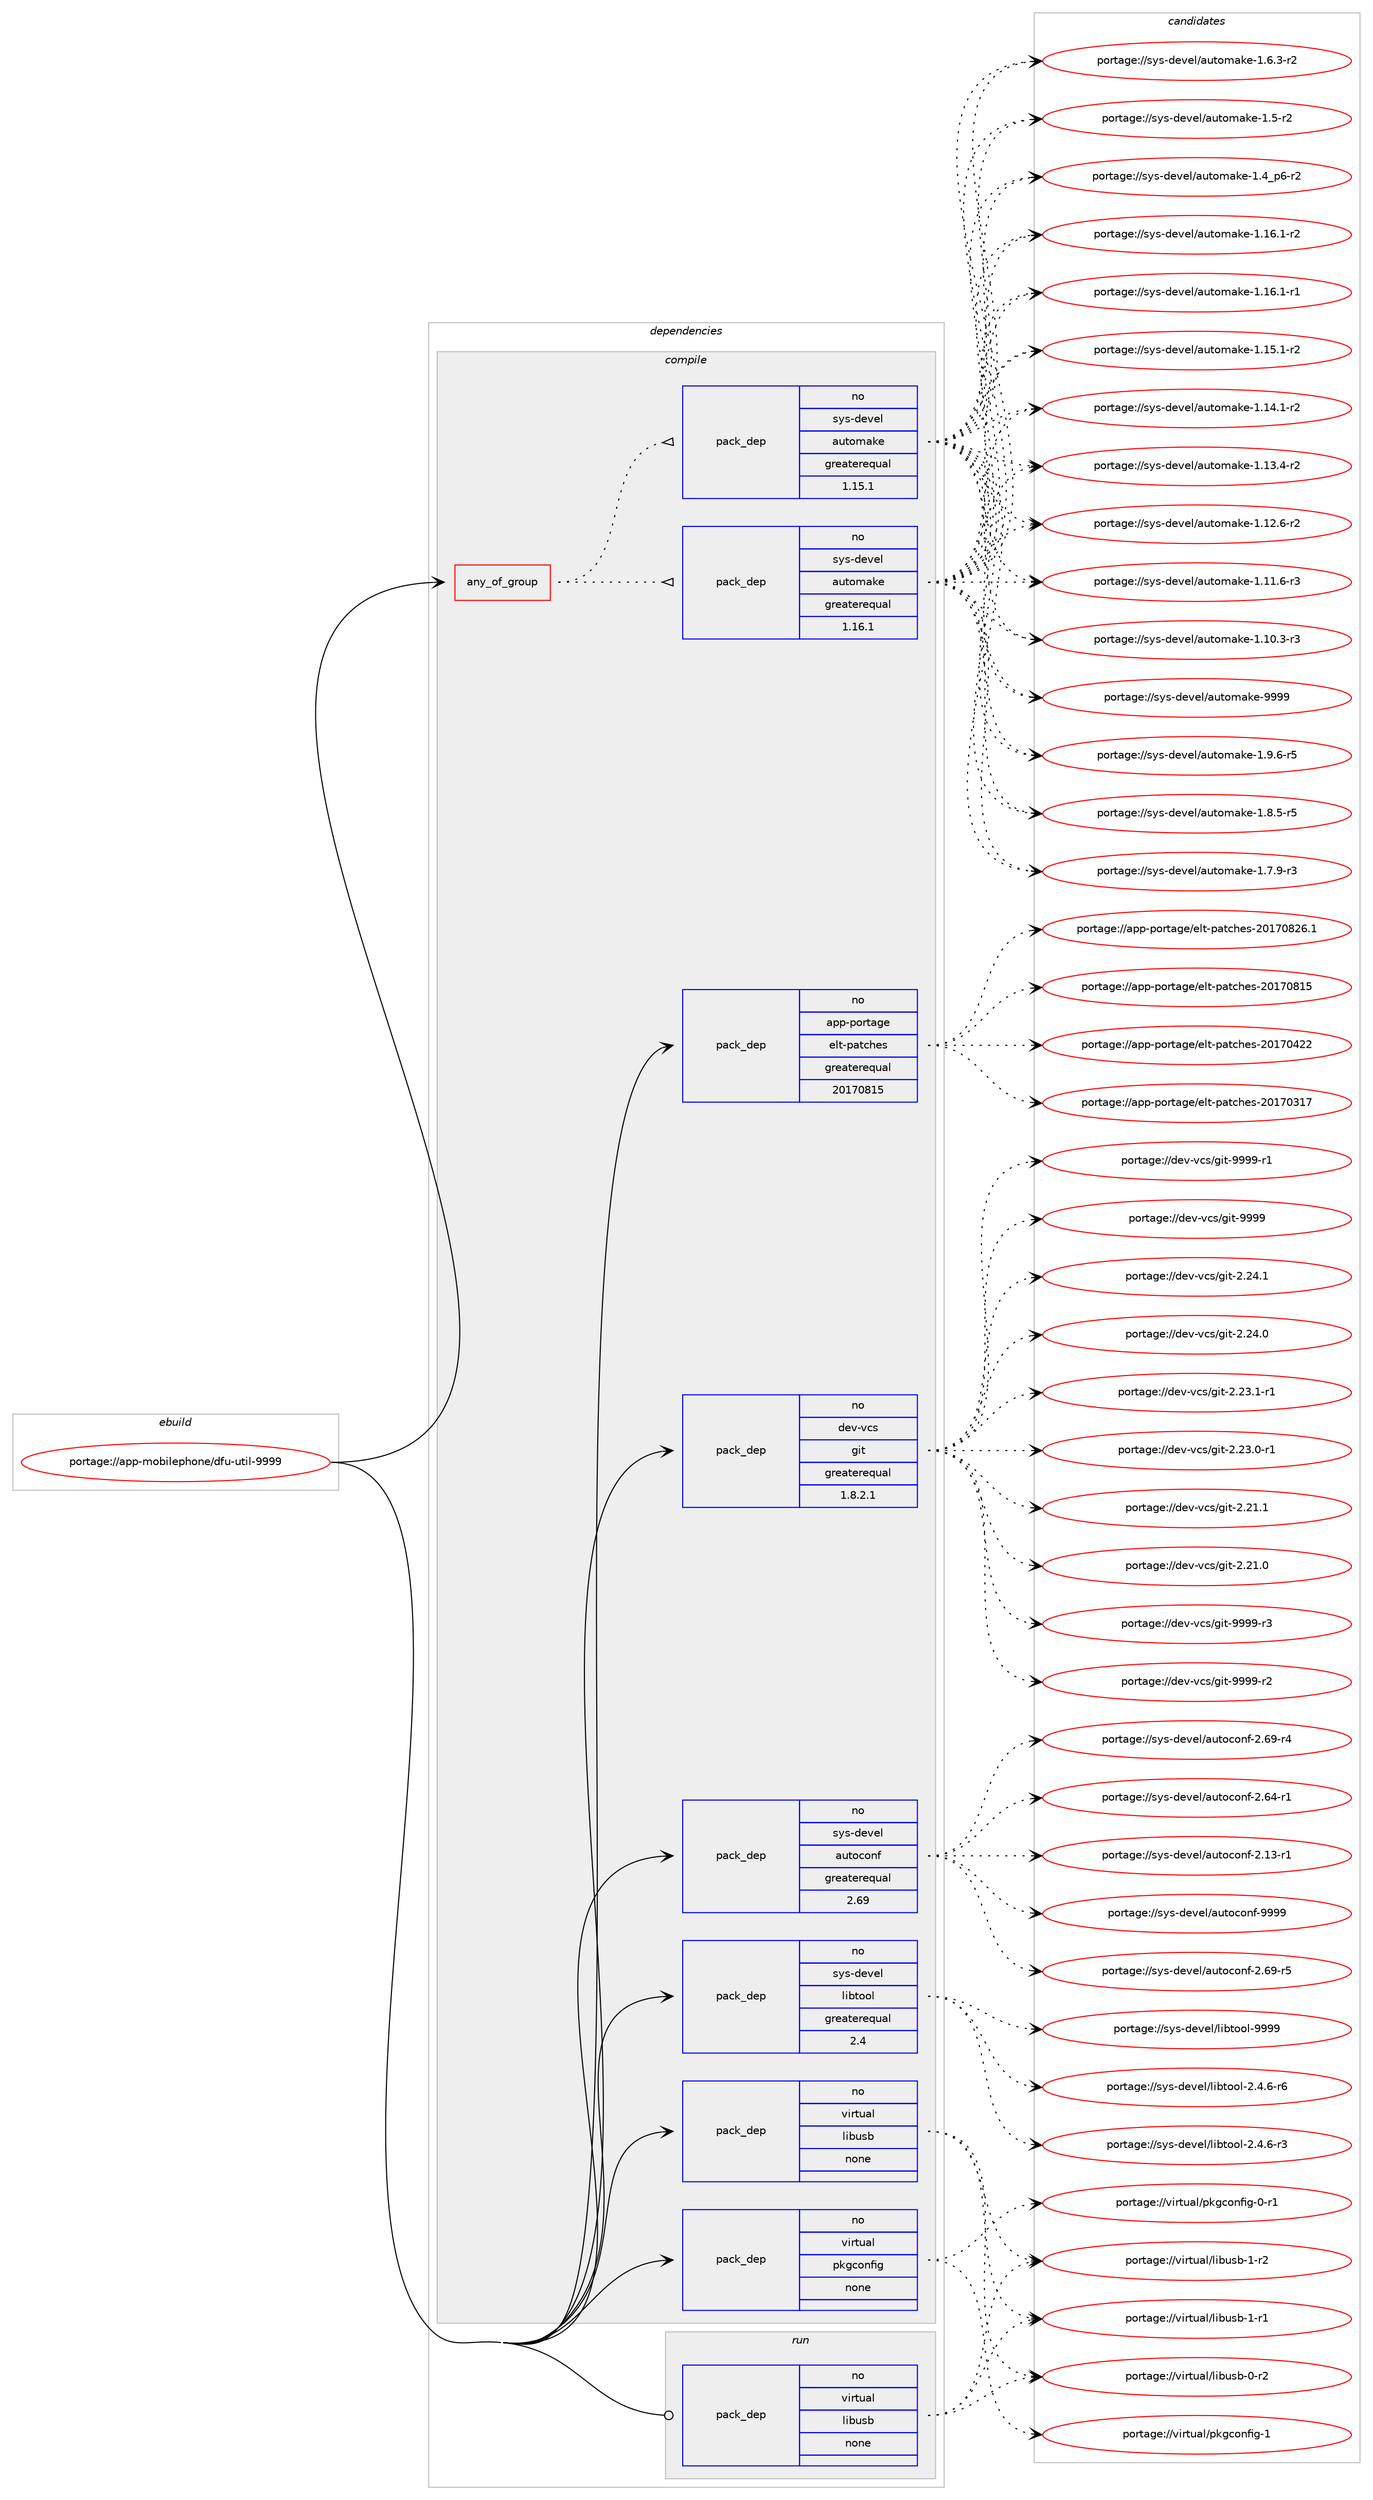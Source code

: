 digraph prolog {

# *************
# Graph options
# *************

newrank=true;
concentrate=true;
compound=true;
graph [rankdir=LR,fontname=Helvetica,fontsize=10,ranksep=1.5];#, ranksep=2.5, nodesep=0.2];
edge  [arrowhead=vee];
node  [fontname=Helvetica,fontsize=10];

# **********
# The ebuild
# **********

subgraph cluster_leftcol {
color=gray;
rank=same;
label=<<i>ebuild</i>>;
id [label="portage://app-mobilephone/dfu-util-9999", color=red, width=4, href="../app-mobilephone/dfu-util-9999.svg"];
}

# ****************
# The dependencies
# ****************

subgraph cluster_midcol {
color=gray;
label=<<i>dependencies</i>>;
subgraph cluster_compile {
fillcolor="#eeeeee";
style=filled;
label=<<i>compile</i>>;
subgraph any7866 {
dependency608714 [label=<<TABLE BORDER="0" CELLBORDER="1" CELLSPACING="0" CELLPADDING="4"><TR><TD CELLPADDING="10">any_of_group</TD></TR></TABLE>>, shape=none, color=red];subgraph pack458006 {
dependency608715 [label=<<TABLE BORDER="0" CELLBORDER="1" CELLSPACING="0" CELLPADDING="4" WIDTH="220"><TR><TD ROWSPAN="6" CELLPADDING="30">pack_dep</TD></TR><TR><TD WIDTH="110">no</TD></TR><TR><TD>sys-devel</TD></TR><TR><TD>automake</TD></TR><TR><TD>greaterequal</TD></TR><TR><TD>1.16.1</TD></TR></TABLE>>, shape=none, color=blue];
}
dependency608714:e -> dependency608715:w [weight=20,style="dotted",arrowhead="oinv"];
subgraph pack458007 {
dependency608716 [label=<<TABLE BORDER="0" CELLBORDER="1" CELLSPACING="0" CELLPADDING="4" WIDTH="220"><TR><TD ROWSPAN="6" CELLPADDING="30">pack_dep</TD></TR><TR><TD WIDTH="110">no</TD></TR><TR><TD>sys-devel</TD></TR><TR><TD>automake</TD></TR><TR><TD>greaterequal</TD></TR><TR><TD>1.15.1</TD></TR></TABLE>>, shape=none, color=blue];
}
dependency608714:e -> dependency608716:w [weight=20,style="dotted",arrowhead="oinv"];
}
id:e -> dependency608714:w [weight=20,style="solid",arrowhead="vee"];
subgraph pack458008 {
dependency608717 [label=<<TABLE BORDER="0" CELLBORDER="1" CELLSPACING="0" CELLPADDING="4" WIDTH="220"><TR><TD ROWSPAN="6" CELLPADDING="30">pack_dep</TD></TR><TR><TD WIDTH="110">no</TD></TR><TR><TD>app-portage</TD></TR><TR><TD>elt-patches</TD></TR><TR><TD>greaterequal</TD></TR><TR><TD>20170815</TD></TR></TABLE>>, shape=none, color=blue];
}
id:e -> dependency608717:w [weight=20,style="solid",arrowhead="vee"];
subgraph pack458009 {
dependency608718 [label=<<TABLE BORDER="0" CELLBORDER="1" CELLSPACING="0" CELLPADDING="4" WIDTH="220"><TR><TD ROWSPAN="6" CELLPADDING="30">pack_dep</TD></TR><TR><TD WIDTH="110">no</TD></TR><TR><TD>dev-vcs</TD></TR><TR><TD>git</TD></TR><TR><TD>greaterequal</TD></TR><TR><TD>1.8.2.1</TD></TR></TABLE>>, shape=none, color=blue];
}
id:e -> dependency608718:w [weight=20,style="solid",arrowhead="vee"];
subgraph pack458010 {
dependency608719 [label=<<TABLE BORDER="0" CELLBORDER="1" CELLSPACING="0" CELLPADDING="4" WIDTH="220"><TR><TD ROWSPAN="6" CELLPADDING="30">pack_dep</TD></TR><TR><TD WIDTH="110">no</TD></TR><TR><TD>sys-devel</TD></TR><TR><TD>autoconf</TD></TR><TR><TD>greaterequal</TD></TR><TR><TD>2.69</TD></TR></TABLE>>, shape=none, color=blue];
}
id:e -> dependency608719:w [weight=20,style="solid",arrowhead="vee"];
subgraph pack458011 {
dependency608720 [label=<<TABLE BORDER="0" CELLBORDER="1" CELLSPACING="0" CELLPADDING="4" WIDTH="220"><TR><TD ROWSPAN="6" CELLPADDING="30">pack_dep</TD></TR><TR><TD WIDTH="110">no</TD></TR><TR><TD>sys-devel</TD></TR><TR><TD>libtool</TD></TR><TR><TD>greaterequal</TD></TR><TR><TD>2.4</TD></TR></TABLE>>, shape=none, color=blue];
}
id:e -> dependency608720:w [weight=20,style="solid",arrowhead="vee"];
subgraph pack458012 {
dependency608721 [label=<<TABLE BORDER="0" CELLBORDER="1" CELLSPACING="0" CELLPADDING="4" WIDTH="220"><TR><TD ROWSPAN="6" CELLPADDING="30">pack_dep</TD></TR><TR><TD WIDTH="110">no</TD></TR><TR><TD>virtual</TD></TR><TR><TD>libusb</TD></TR><TR><TD>none</TD></TR><TR><TD></TD></TR></TABLE>>, shape=none, color=blue];
}
id:e -> dependency608721:w [weight=20,style="solid",arrowhead="vee"];
subgraph pack458013 {
dependency608722 [label=<<TABLE BORDER="0" CELLBORDER="1" CELLSPACING="0" CELLPADDING="4" WIDTH="220"><TR><TD ROWSPAN="6" CELLPADDING="30">pack_dep</TD></TR><TR><TD WIDTH="110">no</TD></TR><TR><TD>virtual</TD></TR><TR><TD>pkgconfig</TD></TR><TR><TD>none</TD></TR><TR><TD></TD></TR></TABLE>>, shape=none, color=blue];
}
id:e -> dependency608722:w [weight=20,style="solid",arrowhead="vee"];
}
subgraph cluster_compileandrun {
fillcolor="#eeeeee";
style=filled;
label=<<i>compile and run</i>>;
}
subgraph cluster_run {
fillcolor="#eeeeee";
style=filled;
label=<<i>run</i>>;
subgraph pack458014 {
dependency608723 [label=<<TABLE BORDER="0" CELLBORDER="1" CELLSPACING="0" CELLPADDING="4" WIDTH="220"><TR><TD ROWSPAN="6" CELLPADDING="30">pack_dep</TD></TR><TR><TD WIDTH="110">no</TD></TR><TR><TD>virtual</TD></TR><TR><TD>libusb</TD></TR><TR><TD>none</TD></TR><TR><TD></TD></TR></TABLE>>, shape=none, color=blue];
}
id:e -> dependency608723:w [weight=20,style="solid",arrowhead="odot"];
}
}

# **************
# The candidates
# **************

subgraph cluster_choices {
rank=same;
color=gray;
label=<<i>candidates</i>>;

subgraph choice458006 {
color=black;
nodesep=1;
choice115121115451001011181011084797117116111109971071014557575757 [label="portage://sys-devel/automake-9999", color=red, width=4,href="../sys-devel/automake-9999.svg"];
choice115121115451001011181011084797117116111109971071014549465746544511453 [label="portage://sys-devel/automake-1.9.6-r5", color=red, width=4,href="../sys-devel/automake-1.9.6-r5.svg"];
choice115121115451001011181011084797117116111109971071014549465646534511453 [label="portage://sys-devel/automake-1.8.5-r5", color=red, width=4,href="../sys-devel/automake-1.8.5-r5.svg"];
choice115121115451001011181011084797117116111109971071014549465546574511451 [label="portage://sys-devel/automake-1.7.9-r3", color=red, width=4,href="../sys-devel/automake-1.7.9-r3.svg"];
choice115121115451001011181011084797117116111109971071014549465446514511450 [label="portage://sys-devel/automake-1.6.3-r2", color=red, width=4,href="../sys-devel/automake-1.6.3-r2.svg"];
choice11512111545100101118101108479711711611110997107101454946534511450 [label="portage://sys-devel/automake-1.5-r2", color=red, width=4,href="../sys-devel/automake-1.5-r2.svg"];
choice115121115451001011181011084797117116111109971071014549465295112544511450 [label="portage://sys-devel/automake-1.4_p6-r2", color=red, width=4,href="../sys-devel/automake-1.4_p6-r2.svg"];
choice11512111545100101118101108479711711611110997107101454946495446494511450 [label="portage://sys-devel/automake-1.16.1-r2", color=red, width=4,href="../sys-devel/automake-1.16.1-r2.svg"];
choice11512111545100101118101108479711711611110997107101454946495446494511449 [label="portage://sys-devel/automake-1.16.1-r1", color=red, width=4,href="../sys-devel/automake-1.16.1-r1.svg"];
choice11512111545100101118101108479711711611110997107101454946495346494511450 [label="portage://sys-devel/automake-1.15.1-r2", color=red, width=4,href="../sys-devel/automake-1.15.1-r2.svg"];
choice11512111545100101118101108479711711611110997107101454946495246494511450 [label="portage://sys-devel/automake-1.14.1-r2", color=red, width=4,href="../sys-devel/automake-1.14.1-r2.svg"];
choice11512111545100101118101108479711711611110997107101454946495146524511450 [label="portage://sys-devel/automake-1.13.4-r2", color=red, width=4,href="../sys-devel/automake-1.13.4-r2.svg"];
choice11512111545100101118101108479711711611110997107101454946495046544511450 [label="portage://sys-devel/automake-1.12.6-r2", color=red, width=4,href="../sys-devel/automake-1.12.6-r2.svg"];
choice11512111545100101118101108479711711611110997107101454946494946544511451 [label="portage://sys-devel/automake-1.11.6-r3", color=red, width=4,href="../sys-devel/automake-1.11.6-r3.svg"];
choice11512111545100101118101108479711711611110997107101454946494846514511451 [label="portage://sys-devel/automake-1.10.3-r3", color=red, width=4,href="../sys-devel/automake-1.10.3-r3.svg"];
dependency608715:e -> choice115121115451001011181011084797117116111109971071014557575757:w [style=dotted,weight="100"];
dependency608715:e -> choice115121115451001011181011084797117116111109971071014549465746544511453:w [style=dotted,weight="100"];
dependency608715:e -> choice115121115451001011181011084797117116111109971071014549465646534511453:w [style=dotted,weight="100"];
dependency608715:e -> choice115121115451001011181011084797117116111109971071014549465546574511451:w [style=dotted,weight="100"];
dependency608715:e -> choice115121115451001011181011084797117116111109971071014549465446514511450:w [style=dotted,weight="100"];
dependency608715:e -> choice11512111545100101118101108479711711611110997107101454946534511450:w [style=dotted,weight="100"];
dependency608715:e -> choice115121115451001011181011084797117116111109971071014549465295112544511450:w [style=dotted,weight="100"];
dependency608715:e -> choice11512111545100101118101108479711711611110997107101454946495446494511450:w [style=dotted,weight="100"];
dependency608715:e -> choice11512111545100101118101108479711711611110997107101454946495446494511449:w [style=dotted,weight="100"];
dependency608715:e -> choice11512111545100101118101108479711711611110997107101454946495346494511450:w [style=dotted,weight="100"];
dependency608715:e -> choice11512111545100101118101108479711711611110997107101454946495246494511450:w [style=dotted,weight="100"];
dependency608715:e -> choice11512111545100101118101108479711711611110997107101454946495146524511450:w [style=dotted,weight="100"];
dependency608715:e -> choice11512111545100101118101108479711711611110997107101454946495046544511450:w [style=dotted,weight="100"];
dependency608715:e -> choice11512111545100101118101108479711711611110997107101454946494946544511451:w [style=dotted,weight="100"];
dependency608715:e -> choice11512111545100101118101108479711711611110997107101454946494846514511451:w [style=dotted,weight="100"];
}
subgraph choice458007 {
color=black;
nodesep=1;
choice115121115451001011181011084797117116111109971071014557575757 [label="portage://sys-devel/automake-9999", color=red, width=4,href="../sys-devel/automake-9999.svg"];
choice115121115451001011181011084797117116111109971071014549465746544511453 [label="portage://sys-devel/automake-1.9.6-r5", color=red, width=4,href="../sys-devel/automake-1.9.6-r5.svg"];
choice115121115451001011181011084797117116111109971071014549465646534511453 [label="portage://sys-devel/automake-1.8.5-r5", color=red, width=4,href="../sys-devel/automake-1.8.5-r5.svg"];
choice115121115451001011181011084797117116111109971071014549465546574511451 [label="portage://sys-devel/automake-1.7.9-r3", color=red, width=4,href="../sys-devel/automake-1.7.9-r3.svg"];
choice115121115451001011181011084797117116111109971071014549465446514511450 [label="portage://sys-devel/automake-1.6.3-r2", color=red, width=4,href="../sys-devel/automake-1.6.3-r2.svg"];
choice11512111545100101118101108479711711611110997107101454946534511450 [label="portage://sys-devel/automake-1.5-r2", color=red, width=4,href="../sys-devel/automake-1.5-r2.svg"];
choice115121115451001011181011084797117116111109971071014549465295112544511450 [label="portage://sys-devel/automake-1.4_p6-r2", color=red, width=4,href="../sys-devel/automake-1.4_p6-r2.svg"];
choice11512111545100101118101108479711711611110997107101454946495446494511450 [label="portage://sys-devel/automake-1.16.1-r2", color=red, width=4,href="../sys-devel/automake-1.16.1-r2.svg"];
choice11512111545100101118101108479711711611110997107101454946495446494511449 [label="portage://sys-devel/automake-1.16.1-r1", color=red, width=4,href="../sys-devel/automake-1.16.1-r1.svg"];
choice11512111545100101118101108479711711611110997107101454946495346494511450 [label="portage://sys-devel/automake-1.15.1-r2", color=red, width=4,href="../sys-devel/automake-1.15.1-r2.svg"];
choice11512111545100101118101108479711711611110997107101454946495246494511450 [label="portage://sys-devel/automake-1.14.1-r2", color=red, width=4,href="../sys-devel/automake-1.14.1-r2.svg"];
choice11512111545100101118101108479711711611110997107101454946495146524511450 [label="portage://sys-devel/automake-1.13.4-r2", color=red, width=4,href="../sys-devel/automake-1.13.4-r2.svg"];
choice11512111545100101118101108479711711611110997107101454946495046544511450 [label="portage://sys-devel/automake-1.12.6-r2", color=red, width=4,href="../sys-devel/automake-1.12.6-r2.svg"];
choice11512111545100101118101108479711711611110997107101454946494946544511451 [label="portage://sys-devel/automake-1.11.6-r3", color=red, width=4,href="../sys-devel/automake-1.11.6-r3.svg"];
choice11512111545100101118101108479711711611110997107101454946494846514511451 [label="portage://sys-devel/automake-1.10.3-r3", color=red, width=4,href="../sys-devel/automake-1.10.3-r3.svg"];
dependency608716:e -> choice115121115451001011181011084797117116111109971071014557575757:w [style=dotted,weight="100"];
dependency608716:e -> choice115121115451001011181011084797117116111109971071014549465746544511453:w [style=dotted,weight="100"];
dependency608716:e -> choice115121115451001011181011084797117116111109971071014549465646534511453:w [style=dotted,weight="100"];
dependency608716:e -> choice115121115451001011181011084797117116111109971071014549465546574511451:w [style=dotted,weight="100"];
dependency608716:e -> choice115121115451001011181011084797117116111109971071014549465446514511450:w [style=dotted,weight="100"];
dependency608716:e -> choice11512111545100101118101108479711711611110997107101454946534511450:w [style=dotted,weight="100"];
dependency608716:e -> choice115121115451001011181011084797117116111109971071014549465295112544511450:w [style=dotted,weight="100"];
dependency608716:e -> choice11512111545100101118101108479711711611110997107101454946495446494511450:w [style=dotted,weight="100"];
dependency608716:e -> choice11512111545100101118101108479711711611110997107101454946495446494511449:w [style=dotted,weight="100"];
dependency608716:e -> choice11512111545100101118101108479711711611110997107101454946495346494511450:w [style=dotted,weight="100"];
dependency608716:e -> choice11512111545100101118101108479711711611110997107101454946495246494511450:w [style=dotted,weight="100"];
dependency608716:e -> choice11512111545100101118101108479711711611110997107101454946495146524511450:w [style=dotted,weight="100"];
dependency608716:e -> choice11512111545100101118101108479711711611110997107101454946495046544511450:w [style=dotted,weight="100"];
dependency608716:e -> choice11512111545100101118101108479711711611110997107101454946494946544511451:w [style=dotted,weight="100"];
dependency608716:e -> choice11512111545100101118101108479711711611110997107101454946494846514511451:w [style=dotted,weight="100"];
}
subgraph choice458008 {
color=black;
nodesep=1;
choice971121124511211111411697103101471011081164511297116991041011154550484955485650544649 [label="portage://app-portage/elt-patches-20170826.1", color=red, width=4,href="../app-portage/elt-patches-20170826.1.svg"];
choice97112112451121111141169710310147101108116451129711699104101115455048495548564953 [label="portage://app-portage/elt-patches-20170815", color=red, width=4,href="../app-portage/elt-patches-20170815.svg"];
choice97112112451121111141169710310147101108116451129711699104101115455048495548525050 [label="portage://app-portage/elt-patches-20170422", color=red, width=4,href="../app-portage/elt-patches-20170422.svg"];
choice97112112451121111141169710310147101108116451129711699104101115455048495548514955 [label="portage://app-portage/elt-patches-20170317", color=red, width=4,href="../app-portage/elt-patches-20170317.svg"];
dependency608717:e -> choice971121124511211111411697103101471011081164511297116991041011154550484955485650544649:w [style=dotted,weight="100"];
dependency608717:e -> choice97112112451121111141169710310147101108116451129711699104101115455048495548564953:w [style=dotted,weight="100"];
dependency608717:e -> choice97112112451121111141169710310147101108116451129711699104101115455048495548525050:w [style=dotted,weight="100"];
dependency608717:e -> choice97112112451121111141169710310147101108116451129711699104101115455048495548514955:w [style=dotted,weight="100"];
}
subgraph choice458009 {
color=black;
nodesep=1;
choice10010111845118991154710310511645575757574511451 [label="portage://dev-vcs/git-9999-r3", color=red, width=4,href="../dev-vcs/git-9999-r3.svg"];
choice10010111845118991154710310511645575757574511450 [label="portage://dev-vcs/git-9999-r2", color=red, width=4,href="../dev-vcs/git-9999-r2.svg"];
choice10010111845118991154710310511645575757574511449 [label="portage://dev-vcs/git-9999-r1", color=red, width=4,href="../dev-vcs/git-9999-r1.svg"];
choice1001011184511899115471031051164557575757 [label="portage://dev-vcs/git-9999", color=red, width=4,href="../dev-vcs/git-9999.svg"];
choice10010111845118991154710310511645504650524649 [label="portage://dev-vcs/git-2.24.1", color=red, width=4,href="../dev-vcs/git-2.24.1.svg"];
choice10010111845118991154710310511645504650524648 [label="portage://dev-vcs/git-2.24.0", color=red, width=4,href="../dev-vcs/git-2.24.0.svg"];
choice100101118451189911547103105116455046505146494511449 [label="portage://dev-vcs/git-2.23.1-r1", color=red, width=4,href="../dev-vcs/git-2.23.1-r1.svg"];
choice100101118451189911547103105116455046505146484511449 [label="portage://dev-vcs/git-2.23.0-r1", color=red, width=4,href="../dev-vcs/git-2.23.0-r1.svg"];
choice10010111845118991154710310511645504650494649 [label="portage://dev-vcs/git-2.21.1", color=red, width=4,href="../dev-vcs/git-2.21.1.svg"];
choice10010111845118991154710310511645504650494648 [label="portage://dev-vcs/git-2.21.0", color=red, width=4,href="../dev-vcs/git-2.21.0.svg"];
dependency608718:e -> choice10010111845118991154710310511645575757574511451:w [style=dotted,weight="100"];
dependency608718:e -> choice10010111845118991154710310511645575757574511450:w [style=dotted,weight="100"];
dependency608718:e -> choice10010111845118991154710310511645575757574511449:w [style=dotted,weight="100"];
dependency608718:e -> choice1001011184511899115471031051164557575757:w [style=dotted,weight="100"];
dependency608718:e -> choice10010111845118991154710310511645504650524649:w [style=dotted,weight="100"];
dependency608718:e -> choice10010111845118991154710310511645504650524648:w [style=dotted,weight="100"];
dependency608718:e -> choice100101118451189911547103105116455046505146494511449:w [style=dotted,weight="100"];
dependency608718:e -> choice100101118451189911547103105116455046505146484511449:w [style=dotted,weight="100"];
dependency608718:e -> choice10010111845118991154710310511645504650494649:w [style=dotted,weight="100"];
dependency608718:e -> choice10010111845118991154710310511645504650494648:w [style=dotted,weight="100"];
}
subgraph choice458010 {
color=black;
nodesep=1;
choice115121115451001011181011084797117116111991111101024557575757 [label="portage://sys-devel/autoconf-9999", color=red, width=4,href="../sys-devel/autoconf-9999.svg"];
choice1151211154510010111810110847971171161119911111010245504654574511453 [label="portage://sys-devel/autoconf-2.69-r5", color=red, width=4,href="../sys-devel/autoconf-2.69-r5.svg"];
choice1151211154510010111810110847971171161119911111010245504654574511452 [label="portage://sys-devel/autoconf-2.69-r4", color=red, width=4,href="../sys-devel/autoconf-2.69-r4.svg"];
choice1151211154510010111810110847971171161119911111010245504654524511449 [label="portage://sys-devel/autoconf-2.64-r1", color=red, width=4,href="../sys-devel/autoconf-2.64-r1.svg"];
choice1151211154510010111810110847971171161119911111010245504649514511449 [label="portage://sys-devel/autoconf-2.13-r1", color=red, width=4,href="../sys-devel/autoconf-2.13-r1.svg"];
dependency608719:e -> choice115121115451001011181011084797117116111991111101024557575757:w [style=dotted,weight="100"];
dependency608719:e -> choice1151211154510010111810110847971171161119911111010245504654574511453:w [style=dotted,weight="100"];
dependency608719:e -> choice1151211154510010111810110847971171161119911111010245504654574511452:w [style=dotted,weight="100"];
dependency608719:e -> choice1151211154510010111810110847971171161119911111010245504654524511449:w [style=dotted,weight="100"];
dependency608719:e -> choice1151211154510010111810110847971171161119911111010245504649514511449:w [style=dotted,weight="100"];
}
subgraph choice458011 {
color=black;
nodesep=1;
choice1151211154510010111810110847108105981161111111084557575757 [label="portage://sys-devel/libtool-9999", color=red, width=4,href="../sys-devel/libtool-9999.svg"];
choice1151211154510010111810110847108105981161111111084550465246544511454 [label="portage://sys-devel/libtool-2.4.6-r6", color=red, width=4,href="../sys-devel/libtool-2.4.6-r6.svg"];
choice1151211154510010111810110847108105981161111111084550465246544511451 [label="portage://sys-devel/libtool-2.4.6-r3", color=red, width=4,href="../sys-devel/libtool-2.4.6-r3.svg"];
dependency608720:e -> choice1151211154510010111810110847108105981161111111084557575757:w [style=dotted,weight="100"];
dependency608720:e -> choice1151211154510010111810110847108105981161111111084550465246544511454:w [style=dotted,weight="100"];
dependency608720:e -> choice1151211154510010111810110847108105981161111111084550465246544511451:w [style=dotted,weight="100"];
}
subgraph choice458012 {
color=black;
nodesep=1;
choice1181051141161179710847108105981171159845494511450 [label="portage://virtual/libusb-1-r2", color=red, width=4,href="../virtual/libusb-1-r2.svg"];
choice1181051141161179710847108105981171159845494511449 [label="portage://virtual/libusb-1-r1", color=red, width=4,href="../virtual/libusb-1-r1.svg"];
choice1181051141161179710847108105981171159845484511450 [label="portage://virtual/libusb-0-r2", color=red, width=4,href="../virtual/libusb-0-r2.svg"];
dependency608721:e -> choice1181051141161179710847108105981171159845494511450:w [style=dotted,weight="100"];
dependency608721:e -> choice1181051141161179710847108105981171159845494511449:w [style=dotted,weight="100"];
dependency608721:e -> choice1181051141161179710847108105981171159845484511450:w [style=dotted,weight="100"];
}
subgraph choice458013 {
color=black;
nodesep=1;
choice1181051141161179710847112107103991111101021051034549 [label="portage://virtual/pkgconfig-1", color=red, width=4,href="../virtual/pkgconfig-1.svg"];
choice11810511411611797108471121071039911111010210510345484511449 [label="portage://virtual/pkgconfig-0-r1", color=red, width=4,href="../virtual/pkgconfig-0-r1.svg"];
dependency608722:e -> choice1181051141161179710847112107103991111101021051034549:w [style=dotted,weight="100"];
dependency608722:e -> choice11810511411611797108471121071039911111010210510345484511449:w [style=dotted,weight="100"];
}
subgraph choice458014 {
color=black;
nodesep=1;
choice1181051141161179710847108105981171159845494511450 [label="portage://virtual/libusb-1-r2", color=red, width=4,href="../virtual/libusb-1-r2.svg"];
choice1181051141161179710847108105981171159845494511449 [label="portage://virtual/libusb-1-r1", color=red, width=4,href="../virtual/libusb-1-r1.svg"];
choice1181051141161179710847108105981171159845484511450 [label="portage://virtual/libusb-0-r2", color=red, width=4,href="../virtual/libusb-0-r2.svg"];
dependency608723:e -> choice1181051141161179710847108105981171159845494511450:w [style=dotted,weight="100"];
dependency608723:e -> choice1181051141161179710847108105981171159845494511449:w [style=dotted,weight="100"];
dependency608723:e -> choice1181051141161179710847108105981171159845484511450:w [style=dotted,weight="100"];
}
}

}
